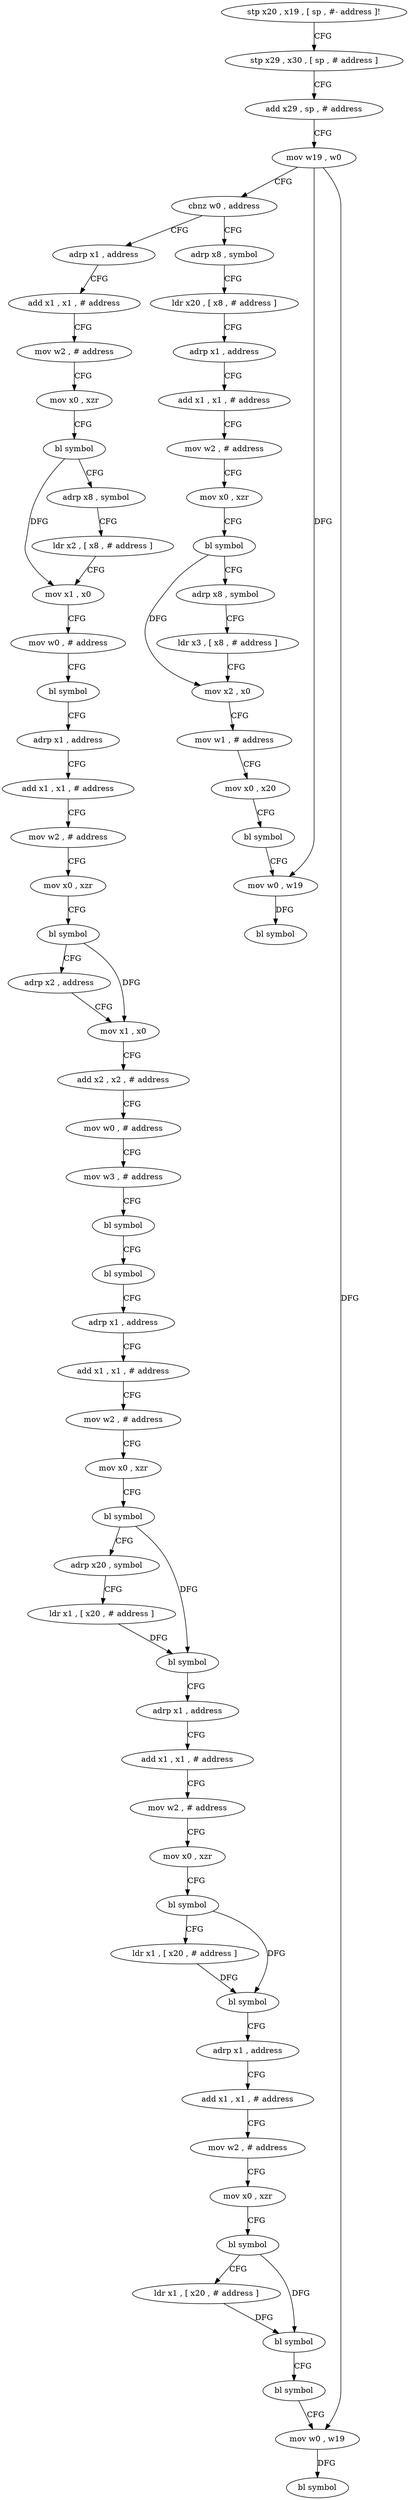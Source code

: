 digraph "func" {
"4201532" [label = "stp x20 , x19 , [ sp , #- address ]!" ]
"4201536" [label = "stp x29 , x30 , [ sp , # address ]" ]
"4201540" [label = "add x29 , sp , # address" ]
"4201544" [label = "mov w19 , w0" ]
"4201548" [label = "cbnz w0 , address" ]
"4201740" [label = "adrp x8 , symbol" ]
"4201552" [label = "adrp x1 , address" ]
"4201744" [label = "ldr x20 , [ x8 , # address ]" ]
"4201748" [label = "adrp x1 , address" ]
"4201752" [label = "add x1 , x1 , # address" ]
"4201756" [label = "mov w2 , # address" ]
"4201760" [label = "mov x0 , xzr" ]
"4201764" [label = "bl symbol" ]
"4201768" [label = "adrp x8 , symbol" ]
"4201772" [label = "ldr x3 , [ x8 , # address ]" ]
"4201776" [label = "mov x2 , x0" ]
"4201780" [label = "mov w1 , # address" ]
"4201784" [label = "mov x0 , x20" ]
"4201788" [label = "bl symbol" ]
"4201792" [label = "mov w0 , w19" ]
"4201796" [label = "bl symbol" ]
"4201556" [label = "add x1 , x1 , # address" ]
"4201560" [label = "mov w2 , # address" ]
"4201564" [label = "mov x0 , xzr" ]
"4201568" [label = "bl symbol" ]
"4201572" [label = "adrp x8 , symbol" ]
"4201576" [label = "ldr x2 , [ x8 , # address ]" ]
"4201580" [label = "mov x1 , x0" ]
"4201584" [label = "mov w0 , # address" ]
"4201588" [label = "bl symbol" ]
"4201592" [label = "adrp x1 , address" ]
"4201596" [label = "add x1 , x1 , # address" ]
"4201600" [label = "mov w2 , # address" ]
"4201604" [label = "mov x0 , xzr" ]
"4201608" [label = "bl symbol" ]
"4201612" [label = "adrp x2 , address" ]
"4201616" [label = "mov x1 , x0" ]
"4201620" [label = "add x2 , x2 , # address" ]
"4201624" [label = "mov w0 , # address" ]
"4201628" [label = "mov w3 , # address" ]
"4201632" [label = "bl symbol" ]
"4201636" [label = "bl symbol" ]
"4201640" [label = "adrp x1 , address" ]
"4201644" [label = "add x1 , x1 , # address" ]
"4201648" [label = "mov w2 , # address" ]
"4201652" [label = "mov x0 , xzr" ]
"4201656" [label = "bl symbol" ]
"4201660" [label = "adrp x20 , symbol" ]
"4201664" [label = "ldr x1 , [ x20 , # address ]" ]
"4201668" [label = "bl symbol" ]
"4201672" [label = "adrp x1 , address" ]
"4201676" [label = "add x1 , x1 , # address" ]
"4201680" [label = "mov w2 , # address" ]
"4201684" [label = "mov x0 , xzr" ]
"4201688" [label = "bl symbol" ]
"4201692" [label = "ldr x1 , [ x20 , # address ]" ]
"4201696" [label = "bl symbol" ]
"4201700" [label = "adrp x1 , address" ]
"4201704" [label = "add x1 , x1 , # address" ]
"4201708" [label = "mov w2 , # address" ]
"4201712" [label = "mov x0 , xzr" ]
"4201716" [label = "bl symbol" ]
"4201720" [label = "ldr x1 , [ x20 , # address ]" ]
"4201724" [label = "bl symbol" ]
"4201728" [label = "bl symbol" ]
"4201732" [label = "mov w0 , w19" ]
"4201736" [label = "bl symbol" ]
"4201532" -> "4201536" [ label = "CFG" ]
"4201536" -> "4201540" [ label = "CFG" ]
"4201540" -> "4201544" [ label = "CFG" ]
"4201544" -> "4201548" [ label = "CFG" ]
"4201544" -> "4201792" [ label = "DFG" ]
"4201544" -> "4201732" [ label = "DFG" ]
"4201548" -> "4201740" [ label = "CFG" ]
"4201548" -> "4201552" [ label = "CFG" ]
"4201740" -> "4201744" [ label = "CFG" ]
"4201552" -> "4201556" [ label = "CFG" ]
"4201744" -> "4201748" [ label = "CFG" ]
"4201748" -> "4201752" [ label = "CFG" ]
"4201752" -> "4201756" [ label = "CFG" ]
"4201756" -> "4201760" [ label = "CFG" ]
"4201760" -> "4201764" [ label = "CFG" ]
"4201764" -> "4201768" [ label = "CFG" ]
"4201764" -> "4201776" [ label = "DFG" ]
"4201768" -> "4201772" [ label = "CFG" ]
"4201772" -> "4201776" [ label = "CFG" ]
"4201776" -> "4201780" [ label = "CFG" ]
"4201780" -> "4201784" [ label = "CFG" ]
"4201784" -> "4201788" [ label = "CFG" ]
"4201788" -> "4201792" [ label = "CFG" ]
"4201792" -> "4201796" [ label = "DFG" ]
"4201556" -> "4201560" [ label = "CFG" ]
"4201560" -> "4201564" [ label = "CFG" ]
"4201564" -> "4201568" [ label = "CFG" ]
"4201568" -> "4201572" [ label = "CFG" ]
"4201568" -> "4201580" [ label = "DFG" ]
"4201572" -> "4201576" [ label = "CFG" ]
"4201576" -> "4201580" [ label = "CFG" ]
"4201580" -> "4201584" [ label = "CFG" ]
"4201584" -> "4201588" [ label = "CFG" ]
"4201588" -> "4201592" [ label = "CFG" ]
"4201592" -> "4201596" [ label = "CFG" ]
"4201596" -> "4201600" [ label = "CFG" ]
"4201600" -> "4201604" [ label = "CFG" ]
"4201604" -> "4201608" [ label = "CFG" ]
"4201608" -> "4201612" [ label = "CFG" ]
"4201608" -> "4201616" [ label = "DFG" ]
"4201612" -> "4201616" [ label = "CFG" ]
"4201616" -> "4201620" [ label = "CFG" ]
"4201620" -> "4201624" [ label = "CFG" ]
"4201624" -> "4201628" [ label = "CFG" ]
"4201628" -> "4201632" [ label = "CFG" ]
"4201632" -> "4201636" [ label = "CFG" ]
"4201636" -> "4201640" [ label = "CFG" ]
"4201640" -> "4201644" [ label = "CFG" ]
"4201644" -> "4201648" [ label = "CFG" ]
"4201648" -> "4201652" [ label = "CFG" ]
"4201652" -> "4201656" [ label = "CFG" ]
"4201656" -> "4201660" [ label = "CFG" ]
"4201656" -> "4201668" [ label = "DFG" ]
"4201660" -> "4201664" [ label = "CFG" ]
"4201664" -> "4201668" [ label = "DFG" ]
"4201668" -> "4201672" [ label = "CFG" ]
"4201672" -> "4201676" [ label = "CFG" ]
"4201676" -> "4201680" [ label = "CFG" ]
"4201680" -> "4201684" [ label = "CFG" ]
"4201684" -> "4201688" [ label = "CFG" ]
"4201688" -> "4201692" [ label = "CFG" ]
"4201688" -> "4201696" [ label = "DFG" ]
"4201692" -> "4201696" [ label = "DFG" ]
"4201696" -> "4201700" [ label = "CFG" ]
"4201700" -> "4201704" [ label = "CFG" ]
"4201704" -> "4201708" [ label = "CFG" ]
"4201708" -> "4201712" [ label = "CFG" ]
"4201712" -> "4201716" [ label = "CFG" ]
"4201716" -> "4201720" [ label = "CFG" ]
"4201716" -> "4201724" [ label = "DFG" ]
"4201720" -> "4201724" [ label = "DFG" ]
"4201724" -> "4201728" [ label = "CFG" ]
"4201728" -> "4201732" [ label = "CFG" ]
"4201732" -> "4201736" [ label = "DFG" ]
}
